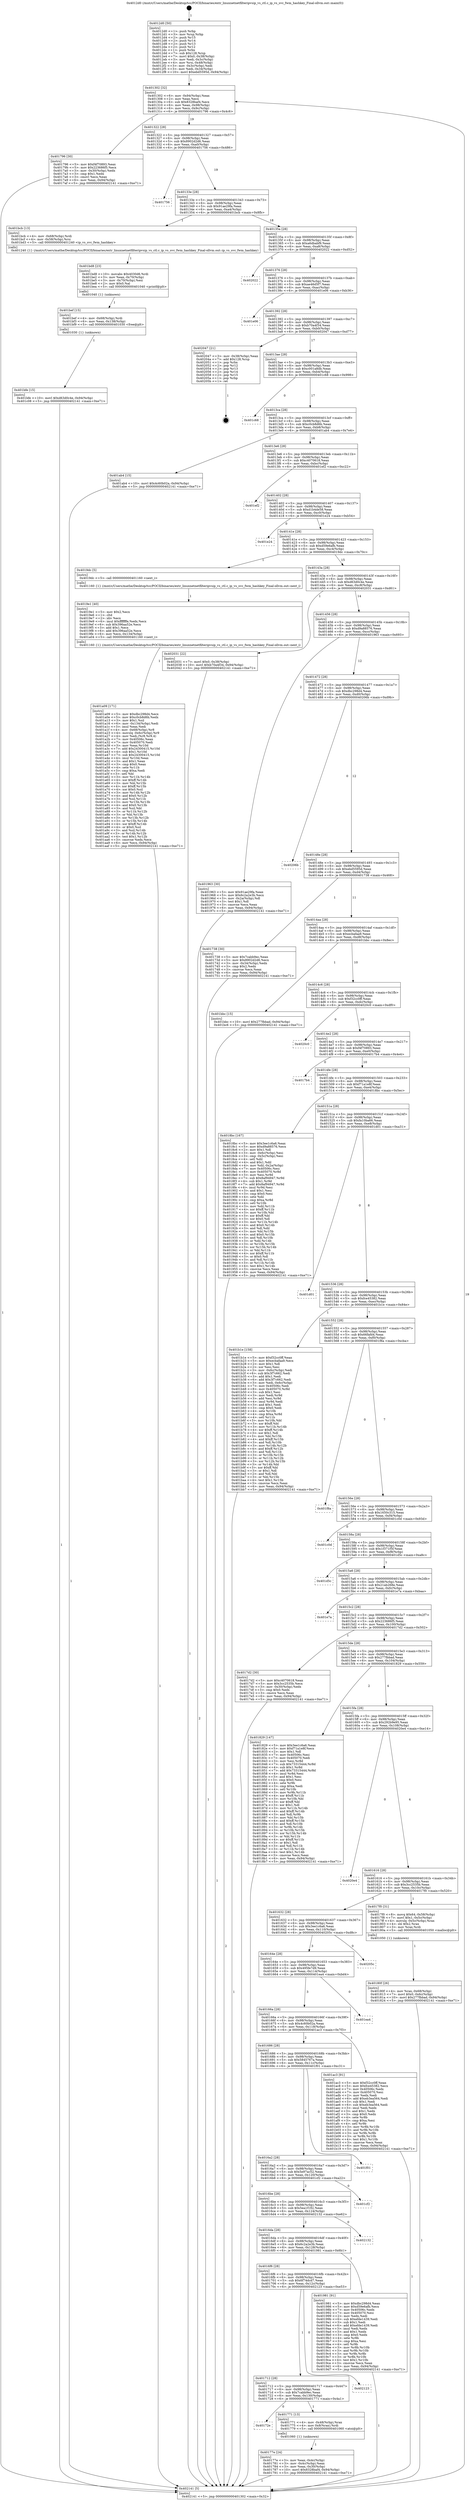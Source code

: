 digraph "0x4012d0" {
  label = "0x4012d0 (/mnt/c/Users/mathe/Desktop/tcc/POCII/binaries/extr_linuxnetnetfilteripvsip_vs_ctl.c_ip_vs_svc_fwm_hashkey_Final-ollvm.out::main(0))"
  labelloc = "t"
  node[shape=record]

  Entry [label="",width=0.3,height=0.3,shape=circle,fillcolor=black,style=filled]
  "0x401302" [label="{
     0x401302 [32]\l
     | [instrs]\l
     &nbsp;&nbsp;0x401302 \<+6\>: mov -0x94(%rbp),%eax\l
     &nbsp;&nbsp;0x401308 \<+2\>: mov %eax,%ecx\l
     &nbsp;&nbsp;0x40130a \<+6\>: sub $0x8328baf4,%ecx\l
     &nbsp;&nbsp;0x401310 \<+6\>: mov %eax,-0x98(%rbp)\l
     &nbsp;&nbsp;0x401316 \<+6\>: mov %ecx,-0x9c(%rbp)\l
     &nbsp;&nbsp;0x40131c \<+6\>: je 0000000000401796 \<main+0x4c6\>\l
  }"]
  "0x401796" [label="{
     0x401796 [30]\l
     | [instrs]\l
     &nbsp;&nbsp;0x401796 \<+5\>: mov $0xf4f70893,%eax\l
     &nbsp;&nbsp;0x40179b \<+5\>: mov $0x223686f5,%ecx\l
     &nbsp;&nbsp;0x4017a0 \<+3\>: mov -0x30(%rbp),%edx\l
     &nbsp;&nbsp;0x4017a3 \<+3\>: cmp $0x1,%edx\l
     &nbsp;&nbsp;0x4017a6 \<+3\>: cmovl %ecx,%eax\l
     &nbsp;&nbsp;0x4017a9 \<+6\>: mov %eax,-0x94(%rbp)\l
     &nbsp;&nbsp;0x4017af \<+5\>: jmp 0000000000402141 \<main+0xe71\>\l
  }"]
  "0x401322" [label="{
     0x401322 [28]\l
     | [instrs]\l
     &nbsp;&nbsp;0x401322 \<+5\>: jmp 0000000000401327 \<main+0x57\>\l
     &nbsp;&nbsp;0x401327 \<+6\>: mov -0x98(%rbp),%eax\l
     &nbsp;&nbsp;0x40132d \<+5\>: sub $0x8902d2d6,%eax\l
     &nbsp;&nbsp;0x401332 \<+6\>: mov %eax,-0xa0(%rbp)\l
     &nbsp;&nbsp;0x401338 \<+6\>: je 0000000000401756 \<main+0x486\>\l
  }"]
  Exit [label="",width=0.3,height=0.3,shape=circle,fillcolor=black,style=filled,peripheries=2]
  "0x401756" [label="{
     0x401756\l
  }", style=dashed]
  "0x40133e" [label="{
     0x40133e [28]\l
     | [instrs]\l
     &nbsp;&nbsp;0x40133e \<+5\>: jmp 0000000000401343 \<main+0x73\>\l
     &nbsp;&nbsp;0x401343 \<+6\>: mov -0x98(%rbp),%eax\l
     &nbsp;&nbsp;0x401349 \<+5\>: sub $0x91ae29fa,%eax\l
     &nbsp;&nbsp;0x40134e \<+6\>: mov %eax,-0xa4(%rbp)\l
     &nbsp;&nbsp;0x401354 \<+6\>: je 0000000000401bcb \<main+0x8fb\>\l
  }"]
  "0x401bfe" [label="{
     0x401bfe [15]\l
     | [instrs]\l
     &nbsp;&nbsp;0x401bfe \<+10\>: movl $0xd63d0c4e,-0x94(%rbp)\l
     &nbsp;&nbsp;0x401c08 \<+5\>: jmp 0000000000402141 \<main+0xe71\>\l
  }"]
  "0x401bcb" [label="{
     0x401bcb [13]\l
     | [instrs]\l
     &nbsp;&nbsp;0x401bcb \<+4\>: mov -0x68(%rbp),%rdi\l
     &nbsp;&nbsp;0x401bcf \<+4\>: mov -0x58(%rbp),%rsi\l
     &nbsp;&nbsp;0x401bd3 \<+5\>: call 0000000000401240 \<ip_vs_svc_fwm_hashkey\>\l
     | [calls]\l
     &nbsp;&nbsp;0x401240 \{1\} (/mnt/c/Users/mathe/Desktop/tcc/POCII/binaries/extr_linuxnetnetfilteripvsip_vs_ctl.c_ip_vs_svc_fwm_hashkey_Final-ollvm.out::ip_vs_svc_fwm_hashkey)\l
  }"]
  "0x40135a" [label="{
     0x40135a [28]\l
     | [instrs]\l
     &nbsp;&nbsp;0x40135a \<+5\>: jmp 000000000040135f \<main+0x8f\>\l
     &nbsp;&nbsp;0x40135f \<+6\>: mov -0x98(%rbp),%eax\l
     &nbsp;&nbsp;0x401365 \<+5\>: sub $0xa6dbabf9,%eax\l
     &nbsp;&nbsp;0x40136a \<+6\>: mov %eax,-0xa8(%rbp)\l
     &nbsp;&nbsp;0x401370 \<+6\>: je 0000000000402022 \<main+0xd52\>\l
  }"]
  "0x401bef" [label="{
     0x401bef [15]\l
     | [instrs]\l
     &nbsp;&nbsp;0x401bef \<+4\>: mov -0x68(%rbp),%rdi\l
     &nbsp;&nbsp;0x401bf3 \<+6\>: mov %eax,-0x138(%rbp)\l
     &nbsp;&nbsp;0x401bf9 \<+5\>: call 0000000000401030 \<free@plt\>\l
     | [calls]\l
     &nbsp;&nbsp;0x401030 \{1\} (unknown)\l
  }"]
  "0x402022" [label="{
     0x402022\l
  }", style=dashed]
  "0x401376" [label="{
     0x401376 [28]\l
     | [instrs]\l
     &nbsp;&nbsp;0x401376 \<+5\>: jmp 000000000040137b \<main+0xab\>\l
     &nbsp;&nbsp;0x40137b \<+6\>: mov -0x98(%rbp),%eax\l
     &nbsp;&nbsp;0x401381 \<+5\>: sub $0xae46d5f7,%eax\l
     &nbsp;&nbsp;0x401386 \<+6\>: mov %eax,-0xac(%rbp)\l
     &nbsp;&nbsp;0x40138c \<+6\>: je 0000000000401e06 \<main+0xb36\>\l
  }"]
  "0x401bd8" [label="{
     0x401bd8 [23]\l
     | [instrs]\l
     &nbsp;&nbsp;0x401bd8 \<+10\>: movabs $0x4030d6,%rdi\l
     &nbsp;&nbsp;0x401be2 \<+3\>: mov %eax,-0x70(%rbp)\l
     &nbsp;&nbsp;0x401be5 \<+3\>: mov -0x70(%rbp),%esi\l
     &nbsp;&nbsp;0x401be8 \<+2\>: mov $0x0,%al\l
     &nbsp;&nbsp;0x401bea \<+5\>: call 0000000000401040 \<printf@plt\>\l
     | [calls]\l
     &nbsp;&nbsp;0x401040 \{1\} (unknown)\l
  }"]
  "0x401e06" [label="{
     0x401e06\l
  }", style=dashed]
  "0x401392" [label="{
     0x401392 [28]\l
     | [instrs]\l
     &nbsp;&nbsp;0x401392 \<+5\>: jmp 0000000000401397 \<main+0xc7\>\l
     &nbsp;&nbsp;0x401397 \<+6\>: mov -0x98(%rbp),%eax\l
     &nbsp;&nbsp;0x40139d \<+5\>: sub $0xb70a4f34,%eax\l
     &nbsp;&nbsp;0x4013a2 \<+6\>: mov %eax,-0xb0(%rbp)\l
     &nbsp;&nbsp;0x4013a8 \<+6\>: je 0000000000402047 \<main+0xd77\>\l
  }"]
  "0x401a09" [label="{
     0x401a09 [171]\l
     | [instrs]\l
     &nbsp;&nbsp;0x401a09 \<+5\>: mov $0xdbc298d4,%ecx\l
     &nbsp;&nbsp;0x401a0e \<+5\>: mov $0xc0cb8d6b,%edx\l
     &nbsp;&nbsp;0x401a13 \<+3\>: mov $0x1,%sil\l
     &nbsp;&nbsp;0x401a16 \<+6\>: mov -0x134(%rbp),%edi\l
     &nbsp;&nbsp;0x401a1c \<+3\>: imul %eax,%edi\l
     &nbsp;&nbsp;0x401a1f \<+4\>: mov -0x68(%rbp),%r8\l
     &nbsp;&nbsp;0x401a23 \<+4\>: movslq -0x6c(%rbp),%r9\l
     &nbsp;&nbsp;0x401a27 \<+4\>: mov %edi,(%r8,%r9,4)\l
     &nbsp;&nbsp;0x401a2b \<+7\>: mov 0x40506c,%eax\l
     &nbsp;&nbsp;0x401a32 \<+7\>: mov 0x405070,%edi\l
     &nbsp;&nbsp;0x401a39 \<+3\>: mov %eax,%r10d\l
     &nbsp;&nbsp;0x401a3c \<+7\>: add $0x24300415,%r10d\l
     &nbsp;&nbsp;0x401a43 \<+4\>: sub $0x1,%r10d\l
     &nbsp;&nbsp;0x401a47 \<+7\>: sub $0x24300415,%r10d\l
     &nbsp;&nbsp;0x401a4e \<+4\>: imul %r10d,%eax\l
     &nbsp;&nbsp;0x401a52 \<+3\>: and $0x1,%eax\l
     &nbsp;&nbsp;0x401a55 \<+3\>: cmp $0x0,%eax\l
     &nbsp;&nbsp;0x401a58 \<+4\>: sete %r11b\l
     &nbsp;&nbsp;0x401a5c \<+3\>: cmp $0xa,%edi\l
     &nbsp;&nbsp;0x401a5f \<+3\>: setl %bl\l
     &nbsp;&nbsp;0x401a62 \<+3\>: mov %r11b,%r14b\l
     &nbsp;&nbsp;0x401a65 \<+4\>: xor $0xff,%r14b\l
     &nbsp;&nbsp;0x401a69 \<+3\>: mov %bl,%r15b\l
     &nbsp;&nbsp;0x401a6c \<+4\>: xor $0xff,%r15b\l
     &nbsp;&nbsp;0x401a70 \<+4\>: xor $0x0,%sil\l
     &nbsp;&nbsp;0x401a74 \<+3\>: mov %r14b,%r12b\l
     &nbsp;&nbsp;0x401a77 \<+4\>: and $0x0,%r12b\l
     &nbsp;&nbsp;0x401a7b \<+3\>: and %sil,%r11b\l
     &nbsp;&nbsp;0x401a7e \<+3\>: mov %r15b,%r13b\l
     &nbsp;&nbsp;0x401a81 \<+4\>: and $0x0,%r13b\l
     &nbsp;&nbsp;0x401a85 \<+3\>: and %sil,%bl\l
     &nbsp;&nbsp;0x401a88 \<+3\>: or %r11b,%r12b\l
     &nbsp;&nbsp;0x401a8b \<+3\>: or %bl,%r13b\l
     &nbsp;&nbsp;0x401a8e \<+3\>: xor %r13b,%r12b\l
     &nbsp;&nbsp;0x401a91 \<+3\>: or %r15b,%r14b\l
     &nbsp;&nbsp;0x401a94 \<+4\>: xor $0xff,%r14b\l
     &nbsp;&nbsp;0x401a98 \<+4\>: or $0x0,%sil\l
     &nbsp;&nbsp;0x401a9c \<+3\>: and %sil,%r14b\l
     &nbsp;&nbsp;0x401a9f \<+3\>: or %r14b,%r12b\l
     &nbsp;&nbsp;0x401aa2 \<+4\>: test $0x1,%r12b\l
     &nbsp;&nbsp;0x401aa6 \<+3\>: cmovne %edx,%ecx\l
     &nbsp;&nbsp;0x401aa9 \<+6\>: mov %ecx,-0x94(%rbp)\l
     &nbsp;&nbsp;0x401aaf \<+5\>: jmp 0000000000402141 \<main+0xe71\>\l
  }"]
  "0x402047" [label="{
     0x402047 [21]\l
     | [instrs]\l
     &nbsp;&nbsp;0x402047 \<+3\>: mov -0x38(%rbp),%eax\l
     &nbsp;&nbsp;0x40204a \<+7\>: add $0x128,%rsp\l
     &nbsp;&nbsp;0x402051 \<+1\>: pop %rbx\l
     &nbsp;&nbsp;0x402052 \<+2\>: pop %r12\l
     &nbsp;&nbsp;0x402054 \<+2\>: pop %r13\l
     &nbsp;&nbsp;0x402056 \<+2\>: pop %r14\l
     &nbsp;&nbsp;0x402058 \<+2\>: pop %r15\l
     &nbsp;&nbsp;0x40205a \<+1\>: pop %rbp\l
     &nbsp;&nbsp;0x40205b \<+1\>: ret\l
  }"]
  "0x4013ae" [label="{
     0x4013ae [28]\l
     | [instrs]\l
     &nbsp;&nbsp;0x4013ae \<+5\>: jmp 00000000004013b3 \<main+0xe3\>\l
     &nbsp;&nbsp;0x4013b3 \<+6\>: mov -0x98(%rbp),%eax\l
     &nbsp;&nbsp;0x4013b9 \<+5\>: sub $0xc001a8db,%eax\l
     &nbsp;&nbsp;0x4013be \<+6\>: mov %eax,-0xb4(%rbp)\l
     &nbsp;&nbsp;0x4013c4 \<+6\>: je 0000000000401c68 \<main+0x998\>\l
  }"]
  "0x4019e1" [label="{
     0x4019e1 [40]\l
     | [instrs]\l
     &nbsp;&nbsp;0x4019e1 \<+5\>: mov $0x2,%ecx\l
     &nbsp;&nbsp;0x4019e6 \<+1\>: cltd\l
     &nbsp;&nbsp;0x4019e7 \<+2\>: idiv %ecx\l
     &nbsp;&nbsp;0x4019e9 \<+6\>: imul $0xfffffffe,%edx,%ecx\l
     &nbsp;&nbsp;0x4019ef \<+6\>: sub $0x396aa52e,%ecx\l
     &nbsp;&nbsp;0x4019f5 \<+3\>: add $0x1,%ecx\l
     &nbsp;&nbsp;0x4019f8 \<+6\>: add $0x396aa52e,%ecx\l
     &nbsp;&nbsp;0x4019fe \<+6\>: mov %ecx,-0x134(%rbp)\l
     &nbsp;&nbsp;0x401a04 \<+5\>: call 0000000000401160 \<next_i\>\l
     | [calls]\l
     &nbsp;&nbsp;0x401160 \{1\} (/mnt/c/Users/mathe/Desktop/tcc/POCII/binaries/extr_linuxnetnetfilteripvsip_vs_ctl.c_ip_vs_svc_fwm_hashkey_Final-ollvm.out::next_i)\l
  }"]
  "0x401c68" [label="{
     0x401c68\l
  }", style=dashed]
  "0x4013ca" [label="{
     0x4013ca [28]\l
     | [instrs]\l
     &nbsp;&nbsp;0x4013ca \<+5\>: jmp 00000000004013cf \<main+0xff\>\l
     &nbsp;&nbsp;0x4013cf \<+6\>: mov -0x98(%rbp),%eax\l
     &nbsp;&nbsp;0x4013d5 \<+5\>: sub $0xc0cb8d6b,%eax\l
     &nbsp;&nbsp;0x4013da \<+6\>: mov %eax,-0xb8(%rbp)\l
     &nbsp;&nbsp;0x4013e0 \<+6\>: je 0000000000401ab4 \<main+0x7e4\>\l
  }"]
  "0x40180f" [label="{
     0x40180f [26]\l
     | [instrs]\l
     &nbsp;&nbsp;0x40180f \<+4\>: mov %rax,-0x68(%rbp)\l
     &nbsp;&nbsp;0x401813 \<+7\>: movl $0x0,-0x6c(%rbp)\l
     &nbsp;&nbsp;0x40181a \<+10\>: movl $0x277fbbad,-0x94(%rbp)\l
     &nbsp;&nbsp;0x401824 \<+5\>: jmp 0000000000402141 \<main+0xe71\>\l
  }"]
  "0x401ab4" [label="{
     0x401ab4 [15]\l
     | [instrs]\l
     &nbsp;&nbsp;0x401ab4 \<+10\>: movl $0x4c60b02a,-0x94(%rbp)\l
     &nbsp;&nbsp;0x401abe \<+5\>: jmp 0000000000402141 \<main+0xe71\>\l
  }"]
  "0x4013e6" [label="{
     0x4013e6 [28]\l
     | [instrs]\l
     &nbsp;&nbsp;0x4013e6 \<+5\>: jmp 00000000004013eb \<main+0x11b\>\l
     &nbsp;&nbsp;0x4013eb \<+6\>: mov -0x98(%rbp),%eax\l
     &nbsp;&nbsp;0x4013f1 \<+5\>: sub $0xc4070618,%eax\l
     &nbsp;&nbsp;0x4013f6 \<+6\>: mov %eax,-0xbc(%rbp)\l
     &nbsp;&nbsp;0x4013fc \<+6\>: je 0000000000401ef2 \<main+0xc22\>\l
  }"]
  "0x40177e" [label="{
     0x40177e [24]\l
     | [instrs]\l
     &nbsp;&nbsp;0x40177e \<+3\>: mov %eax,-0x4c(%rbp)\l
     &nbsp;&nbsp;0x401781 \<+3\>: mov -0x4c(%rbp),%eax\l
     &nbsp;&nbsp;0x401784 \<+3\>: mov %eax,-0x30(%rbp)\l
     &nbsp;&nbsp;0x401787 \<+10\>: movl $0x8328baf4,-0x94(%rbp)\l
     &nbsp;&nbsp;0x401791 \<+5\>: jmp 0000000000402141 \<main+0xe71\>\l
  }"]
  "0x401ef2" [label="{
     0x401ef2\l
  }", style=dashed]
  "0x401402" [label="{
     0x401402 [28]\l
     | [instrs]\l
     &nbsp;&nbsp;0x401402 \<+5\>: jmp 0000000000401407 \<main+0x137\>\l
     &nbsp;&nbsp;0x401407 \<+6\>: mov -0x98(%rbp),%eax\l
     &nbsp;&nbsp;0x40140d \<+5\>: sub $0xd1b4de58,%eax\l
     &nbsp;&nbsp;0x401412 \<+6\>: mov %eax,-0xc0(%rbp)\l
     &nbsp;&nbsp;0x401418 \<+6\>: je 0000000000401e24 \<main+0xb54\>\l
  }"]
  "0x40172e" [label="{
     0x40172e\l
  }", style=dashed]
  "0x401e24" [label="{
     0x401e24\l
  }", style=dashed]
  "0x40141e" [label="{
     0x40141e [28]\l
     | [instrs]\l
     &nbsp;&nbsp;0x40141e \<+5\>: jmp 0000000000401423 \<main+0x153\>\l
     &nbsp;&nbsp;0x401423 \<+6\>: mov -0x98(%rbp),%eax\l
     &nbsp;&nbsp;0x401429 \<+5\>: sub $0xd59e6afb,%eax\l
     &nbsp;&nbsp;0x40142e \<+6\>: mov %eax,-0xc4(%rbp)\l
     &nbsp;&nbsp;0x401434 \<+6\>: je 00000000004019dc \<main+0x70c\>\l
  }"]
  "0x401771" [label="{
     0x401771 [13]\l
     | [instrs]\l
     &nbsp;&nbsp;0x401771 \<+4\>: mov -0x48(%rbp),%rax\l
     &nbsp;&nbsp;0x401775 \<+4\>: mov 0x8(%rax),%rdi\l
     &nbsp;&nbsp;0x401779 \<+5\>: call 0000000000401060 \<atoi@plt\>\l
     | [calls]\l
     &nbsp;&nbsp;0x401060 \{1\} (unknown)\l
  }"]
  "0x4019dc" [label="{
     0x4019dc [5]\l
     | [instrs]\l
     &nbsp;&nbsp;0x4019dc \<+5\>: call 0000000000401160 \<next_i\>\l
     | [calls]\l
     &nbsp;&nbsp;0x401160 \{1\} (/mnt/c/Users/mathe/Desktop/tcc/POCII/binaries/extr_linuxnetnetfilteripvsip_vs_ctl.c_ip_vs_svc_fwm_hashkey_Final-ollvm.out::next_i)\l
  }"]
  "0x40143a" [label="{
     0x40143a [28]\l
     | [instrs]\l
     &nbsp;&nbsp;0x40143a \<+5\>: jmp 000000000040143f \<main+0x16f\>\l
     &nbsp;&nbsp;0x40143f \<+6\>: mov -0x98(%rbp),%eax\l
     &nbsp;&nbsp;0x401445 \<+5\>: sub $0xd63d0c4e,%eax\l
     &nbsp;&nbsp;0x40144a \<+6\>: mov %eax,-0xc8(%rbp)\l
     &nbsp;&nbsp;0x401450 \<+6\>: je 0000000000402031 \<main+0xd61\>\l
  }"]
  "0x401712" [label="{
     0x401712 [28]\l
     | [instrs]\l
     &nbsp;&nbsp;0x401712 \<+5\>: jmp 0000000000401717 \<main+0x447\>\l
     &nbsp;&nbsp;0x401717 \<+6\>: mov -0x98(%rbp),%eax\l
     &nbsp;&nbsp;0x40171d \<+5\>: sub $0x7cabb9ec,%eax\l
     &nbsp;&nbsp;0x401722 \<+6\>: mov %eax,-0x130(%rbp)\l
     &nbsp;&nbsp;0x401728 \<+6\>: je 0000000000401771 \<main+0x4a1\>\l
  }"]
  "0x402031" [label="{
     0x402031 [22]\l
     | [instrs]\l
     &nbsp;&nbsp;0x402031 \<+7\>: movl $0x0,-0x38(%rbp)\l
     &nbsp;&nbsp;0x402038 \<+10\>: movl $0xb70a4f34,-0x94(%rbp)\l
     &nbsp;&nbsp;0x402042 \<+5\>: jmp 0000000000402141 \<main+0xe71\>\l
  }"]
  "0x401456" [label="{
     0x401456 [28]\l
     | [instrs]\l
     &nbsp;&nbsp;0x401456 \<+5\>: jmp 000000000040145b \<main+0x18b\>\l
     &nbsp;&nbsp;0x40145b \<+6\>: mov -0x98(%rbp),%eax\l
     &nbsp;&nbsp;0x401461 \<+5\>: sub $0xd9a88576,%eax\l
     &nbsp;&nbsp;0x401466 \<+6\>: mov %eax,-0xcc(%rbp)\l
     &nbsp;&nbsp;0x40146c \<+6\>: je 0000000000401963 \<main+0x693\>\l
  }"]
  "0x402123" [label="{
     0x402123\l
  }", style=dashed]
  "0x401963" [label="{
     0x401963 [30]\l
     | [instrs]\l
     &nbsp;&nbsp;0x401963 \<+5\>: mov $0x91ae29fa,%eax\l
     &nbsp;&nbsp;0x401968 \<+5\>: mov $0x6c2a2e3b,%ecx\l
     &nbsp;&nbsp;0x40196d \<+3\>: mov -0x2a(%rbp),%dl\l
     &nbsp;&nbsp;0x401970 \<+3\>: test $0x1,%dl\l
     &nbsp;&nbsp;0x401973 \<+3\>: cmovne %ecx,%eax\l
     &nbsp;&nbsp;0x401976 \<+6\>: mov %eax,-0x94(%rbp)\l
     &nbsp;&nbsp;0x40197c \<+5\>: jmp 0000000000402141 \<main+0xe71\>\l
  }"]
  "0x401472" [label="{
     0x401472 [28]\l
     | [instrs]\l
     &nbsp;&nbsp;0x401472 \<+5\>: jmp 0000000000401477 \<main+0x1a7\>\l
     &nbsp;&nbsp;0x401477 \<+6\>: mov -0x98(%rbp),%eax\l
     &nbsp;&nbsp;0x40147d \<+5\>: sub $0xdbc298d4,%eax\l
     &nbsp;&nbsp;0x401482 \<+6\>: mov %eax,-0xd0(%rbp)\l
     &nbsp;&nbsp;0x401488 \<+6\>: je 000000000040206b \<main+0xd9b\>\l
  }"]
  "0x4016f6" [label="{
     0x4016f6 [28]\l
     | [instrs]\l
     &nbsp;&nbsp;0x4016f6 \<+5\>: jmp 00000000004016fb \<main+0x42b\>\l
     &nbsp;&nbsp;0x4016fb \<+6\>: mov -0x98(%rbp),%eax\l
     &nbsp;&nbsp;0x401701 \<+5\>: sub $0x6f74dcd7,%eax\l
     &nbsp;&nbsp;0x401706 \<+6\>: mov %eax,-0x12c(%rbp)\l
     &nbsp;&nbsp;0x40170c \<+6\>: je 0000000000402123 \<main+0xe53\>\l
  }"]
  "0x40206b" [label="{
     0x40206b\l
  }", style=dashed]
  "0x40148e" [label="{
     0x40148e [28]\l
     | [instrs]\l
     &nbsp;&nbsp;0x40148e \<+5\>: jmp 0000000000401493 \<main+0x1c3\>\l
     &nbsp;&nbsp;0x401493 \<+6\>: mov -0x98(%rbp),%eax\l
     &nbsp;&nbsp;0x401499 \<+5\>: sub $0xebd5595d,%eax\l
     &nbsp;&nbsp;0x40149e \<+6\>: mov %eax,-0xd4(%rbp)\l
     &nbsp;&nbsp;0x4014a4 \<+6\>: je 0000000000401738 \<main+0x468\>\l
  }"]
  "0x401981" [label="{
     0x401981 [91]\l
     | [instrs]\l
     &nbsp;&nbsp;0x401981 \<+5\>: mov $0xdbc298d4,%eax\l
     &nbsp;&nbsp;0x401986 \<+5\>: mov $0xd59e6afb,%ecx\l
     &nbsp;&nbsp;0x40198b \<+7\>: mov 0x40506c,%edx\l
     &nbsp;&nbsp;0x401992 \<+7\>: mov 0x405070,%esi\l
     &nbsp;&nbsp;0x401999 \<+2\>: mov %edx,%edi\l
     &nbsp;&nbsp;0x40199b \<+6\>: sub $0xefde1439,%edi\l
     &nbsp;&nbsp;0x4019a1 \<+3\>: sub $0x1,%edi\l
     &nbsp;&nbsp;0x4019a4 \<+6\>: add $0xefde1439,%edi\l
     &nbsp;&nbsp;0x4019aa \<+3\>: imul %edi,%edx\l
     &nbsp;&nbsp;0x4019ad \<+3\>: and $0x1,%edx\l
     &nbsp;&nbsp;0x4019b0 \<+3\>: cmp $0x0,%edx\l
     &nbsp;&nbsp;0x4019b3 \<+4\>: sete %r8b\l
     &nbsp;&nbsp;0x4019b7 \<+3\>: cmp $0xa,%esi\l
     &nbsp;&nbsp;0x4019ba \<+4\>: setl %r9b\l
     &nbsp;&nbsp;0x4019be \<+3\>: mov %r8b,%r10b\l
     &nbsp;&nbsp;0x4019c1 \<+3\>: and %r9b,%r10b\l
     &nbsp;&nbsp;0x4019c4 \<+3\>: xor %r9b,%r8b\l
     &nbsp;&nbsp;0x4019c7 \<+3\>: or %r8b,%r10b\l
     &nbsp;&nbsp;0x4019ca \<+4\>: test $0x1,%r10b\l
     &nbsp;&nbsp;0x4019ce \<+3\>: cmovne %ecx,%eax\l
     &nbsp;&nbsp;0x4019d1 \<+6\>: mov %eax,-0x94(%rbp)\l
     &nbsp;&nbsp;0x4019d7 \<+5\>: jmp 0000000000402141 \<main+0xe71\>\l
  }"]
  "0x401738" [label="{
     0x401738 [30]\l
     | [instrs]\l
     &nbsp;&nbsp;0x401738 \<+5\>: mov $0x7cabb9ec,%eax\l
     &nbsp;&nbsp;0x40173d \<+5\>: mov $0x8902d2d6,%ecx\l
     &nbsp;&nbsp;0x401742 \<+3\>: mov -0x34(%rbp),%edx\l
     &nbsp;&nbsp;0x401745 \<+3\>: cmp $0x2,%edx\l
     &nbsp;&nbsp;0x401748 \<+3\>: cmovne %ecx,%eax\l
     &nbsp;&nbsp;0x40174b \<+6\>: mov %eax,-0x94(%rbp)\l
     &nbsp;&nbsp;0x401751 \<+5\>: jmp 0000000000402141 \<main+0xe71\>\l
  }"]
  "0x4014aa" [label="{
     0x4014aa [28]\l
     | [instrs]\l
     &nbsp;&nbsp;0x4014aa \<+5\>: jmp 00000000004014af \<main+0x1df\>\l
     &nbsp;&nbsp;0x4014af \<+6\>: mov -0x98(%rbp),%eax\l
     &nbsp;&nbsp;0x4014b5 \<+5\>: sub $0xecbafaa9,%eax\l
     &nbsp;&nbsp;0x4014ba \<+6\>: mov %eax,-0xd8(%rbp)\l
     &nbsp;&nbsp;0x4014c0 \<+6\>: je 0000000000401bbc \<main+0x8ec\>\l
  }"]
  "0x402141" [label="{
     0x402141 [5]\l
     | [instrs]\l
     &nbsp;&nbsp;0x402141 \<+5\>: jmp 0000000000401302 \<main+0x32\>\l
  }"]
  "0x4012d0" [label="{
     0x4012d0 [50]\l
     | [instrs]\l
     &nbsp;&nbsp;0x4012d0 \<+1\>: push %rbp\l
     &nbsp;&nbsp;0x4012d1 \<+3\>: mov %rsp,%rbp\l
     &nbsp;&nbsp;0x4012d4 \<+2\>: push %r15\l
     &nbsp;&nbsp;0x4012d6 \<+2\>: push %r14\l
     &nbsp;&nbsp;0x4012d8 \<+2\>: push %r13\l
     &nbsp;&nbsp;0x4012da \<+2\>: push %r12\l
     &nbsp;&nbsp;0x4012dc \<+1\>: push %rbx\l
     &nbsp;&nbsp;0x4012dd \<+7\>: sub $0x128,%rsp\l
     &nbsp;&nbsp;0x4012e4 \<+7\>: movl $0x0,-0x38(%rbp)\l
     &nbsp;&nbsp;0x4012eb \<+3\>: mov %edi,-0x3c(%rbp)\l
     &nbsp;&nbsp;0x4012ee \<+4\>: mov %rsi,-0x48(%rbp)\l
     &nbsp;&nbsp;0x4012f2 \<+3\>: mov -0x3c(%rbp),%edi\l
     &nbsp;&nbsp;0x4012f5 \<+3\>: mov %edi,-0x34(%rbp)\l
     &nbsp;&nbsp;0x4012f8 \<+10\>: movl $0xebd5595d,-0x94(%rbp)\l
  }"]
  "0x4016da" [label="{
     0x4016da [28]\l
     | [instrs]\l
     &nbsp;&nbsp;0x4016da \<+5\>: jmp 00000000004016df \<main+0x40f\>\l
     &nbsp;&nbsp;0x4016df \<+6\>: mov -0x98(%rbp),%eax\l
     &nbsp;&nbsp;0x4016e5 \<+5\>: sub $0x6c2a2e3b,%eax\l
     &nbsp;&nbsp;0x4016ea \<+6\>: mov %eax,-0x128(%rbp)\l
     &nbsp;&nbsp;0x4016f0 \<+6\>: je 0000000000401981 \<main+0x6b1\>\l
  }"]
  "0x401bbc" [label="{
     0x401bbc [15]\l
     | [instrs]\l
     &nbsp;&nbsp;0x401bbc \<+10\>: movl $0x277fbbad,-0x94(%rbp)\l
     &nbsp;&nbsp;0x401bc6 \<+5\>: jmp 0000000000402141 \<main+0xe71\>\l
  }"]
  "0x4014c6" [label="{
     0x4014c6 [28]\l
     | [instrs]\l
     &nbsp;&nbsp;0x4014c6 \<+5\>: jmp 00000000004014cb \<main+0x1fb\>\l
     &nbsp;&nbsp;0x4014cb \<+6\>: mov -0x98(%rbp),%eax\l
     &nbsp;&nbsp;0x4014d1 \<+5\>: sub $0xf32cc0ff,%eax\l
     &nbsp;&nbsp;0x4014d6 \<+6\>: mov %eax,-0xdc(%rbp)\l
     &nbsp;&nbsp;0x4014dc \<+6\>: je 00000000004020c0 \<main+0xdf0\>\l
  }"]
  "0x402132" [label="{
     0x402132\l
  }", style=dashed]
  "0x4020c0" [label="{
     0x4020c0\l
  }", style=dashed]
  "0x4014e2" [label="{
     0x4014e2 [28]\l
     | [instrs]\l
     &nbsp;&nbsp;0x4014e2 \<+5\>: jmp 00000000004014e7 \<main+0x217\>\l
     &nbsp;&nbsp;0x4014e7 \<+6\>: mov -0x98(%rbp),%eax\l
     &nbsp;&nbsp;0x4014ed \<+5\>: sub $0xf4f70893,%eax\l
     &nbsp;&nbsp;0x4014f2 \<+6\>: mov %eax,-0xe0(%rbp)\l
     &nbsp;&nbsp;0x4014f8 \<+6\>: je 00000000004017b4 \<main+0x4e4\>\l
  }"]
  "0x4016be" [label="{
     0x4016be [28]\l
     | [instrs]\l
     &nbsp;&nbsp;0x4016be \<+5\>: jmp 00000000004016c3 \<main+0x3f3\>\l
     &nbsp;&nbsp;0x4016c3 \<+6\>: mov -0x98(%rbp),%eax\l
     &nbsp;&nbsp;0x4016c9 \<+5\>: sub $0x5ea1f192,%eax\l
     &nbsp;&nbsp;0x4016ce \<+6\>: mov %eax,-0x124(%rbp)\l
     &nbsp;&nbsp;0x4016d4 \<+6\>: je 0000000000402132 \<main+0xe62\>\l
  }"]
  "0x4017b4" [label="{
     0x4017b4\l
  }", style=dashed]
  "0x4014fe" [label="{
     0x4014fe [28]\l
     | [instrs]\l
     &nbsp;&nbsp;0x4014fe \<+5\>: jmp 0000000000401503 \<main+0x233\>\l
     &nbsp;&nbsp;0x401503 \<+6\>: mov -0x98(%rbp),%eax\l
     &nbsp;&nbsp;0x401509 \<+5\>: sub $0xf71a1e8f,%eax\l
     &nbsp;&nbsp;0x40150e \<+6\>: mov %eax,-0xe4(%rbp)\l
     &nbsp;&nbsp;0x401514 \<+6\>: je 00000000004018bc \<main+0x5ec\>\l
  }"]
  "0x401cf2" [label="{
     0x401cf2\l
  }", style=dashed]
  "0x4018bc" [label="{
     0x4018bc [167]\l
     | [instrs]\l
     &nbsp;&nbsp;0x4018bc \<+5\>: mov $0x3ee1c6a6,%eax\l
     &nbsp;&nbsp;0x4018c1 \<+5\>: mov $0xd9a88576,%ecx\l
     &nbsp;&nbsp;0x4018c6 \<+2\>: mov $0x1,%dl\l
     &nbsp;&nbsp;0x4018c8 \<+3\>: mov -0x6c(%rbp),%esi\l
     &nbsp;&nbsp;0x4018cb \<+3\>: cmp -0x5c(%rbp),%esi\l
     &nbsp;&nbsp;0x4018ce \<+4\>: setl %dil\l
     &nbsp;&nbsp;0x4018d2 \<+4\>: and $0x1,%dil\l
     &nbsp;&nbsp;0x4018d6 \<+4\>: mov %dil,-0x2a(%rbp)\l
     &nbsp;&nbsp;0x4018da \<+7\>: mov 0x40506c,%esi\l
     &nbsp;&nbsp;0x4018e1 \<+8\>: mov 0x405070,%r8d\l
     &nbsp;&nbsp;0x4018e9 \<+3\>: mov %esi,%r9d\l
     &nbsp;&nbsp;0x4018ec \<+7\>: sub $0x8af94947,%r9d\l
     &nbsp;&nbsp;0x4018f3 \<+4\>: sub $0x1,%r9d\l
     &nbsp;&nbsp;0x4018f7 \<+7\>: add $0x8af94947,%r9d\l
     &nbsp;&nbsp;0x4018fe \<+4\>: imul %r9d,%esi\l
     &nbsp;&nbsp;0x401902 \<+3\>: and $0x1,%esi\l
     &nbsp;&nbsp;0x401905 \<+3\>: cmp $0x0,%esi\l
     &nbsp;&nbsp;0x401908 \<+4\>: sete %dil\l
     &nbsp;&nbsp;0x40190c \<+4\>: cmp $0xa,%r8d\l
     &nbsp;&nbsp;0x401910 \<+4\>: setl %r10b\l
     &nbsp;&nbsp;0x401914 \<+3\>: mov %dil,%r11b\l
     &nbsp;&nbsp;0x401917 \<+4\>: xor $0xff,%r11b\l
     &nbsp;&nbsp;0x40191b \<+3\>: mov %r10b,%bl\l
     &nbsp;&nbsp;0x40191e \<+3\>: xor $0xff,%bl\l
     &nbsp;&nbsp;0x401921 \<+3\>: xor $0x0,%dl\l
     &nbsp;&nbsp;0x401924 \<+3\>: mov %r11b,%r14b\l
     &nbsp;&nbsp;0x401927 \<+4\>: and $0x0,%r14b\l
     &nbsp;&nbsp;0x40192b \<+3\>: and %dl,%dil\l
     &nbsp;&nbsp;0x40192e \<+3\>: mov %bl,%r15b\l
     &nbsp;&nbsp;0x401931 \<+4\>: and $0x0,%r15b\l
     &nbsp;&nbsp;0x401935 \<+3\>: and %dl,%r10b\l
     &nbsp;&nbsp;0x401938 \<+3\>: or %dil,%r14b\l
     &nbsp;&nbsp;0x40193b \<+3\>: or %r10b,%r15b\l
     &nbsp;&nbsp;0x40193e \<+3\>: xor %r15b,%r14b\l
     &nbsp;&nbsp;0x401941 \<+3\>: or %bl,%r11b\l
     &nbsp;&nbsp;0x401944 \<+4\>: xor $0xff,%r11b\l
     &nbsp;&nbsp;0x401948 \<+3\>: or $0x0,%dl\l
     &nbsp;&nbsp;0x40194b \<+3\>: and %dl,%r11b\l
     &nbsp;&nbsp;0x40194e \<+3\>: or %r11b,%r14b\l
     &nbsp;&nbsp;0x401951 \<+4\>: test $0x1,%r14b\l
     &nbsp;&nbsp;0x401955 \<+3\>: cmovne %ecx,%eax\l
     &nbsp;&nbsp;0x401958 \<+6\>: mov %eax,-0x94(%rbp)\l
     &nbsp;&nbsp;0x40195e \<+5\>: jmp 0000000000402141 \<main+0xe71\>\l
  }"]
  "0x40151a" [label="{
     0x40151a [28]\l
     | [instrs]\l
     &nbsp;&nbsp;0x40151a \<+5\>: jmp 000000000040151f \<main+0x24f\>\l
     &nbsp;&nbsp;0x40151f \<+6\>: mov -0x98(%rbp),%eax\l
     &nbsp;&nbsp;0x401525 \<+5\>: sub $0xfa10ba66,%eax\l
     &nbsp;&nbsp;0x40152a \<+6\>: mov %eax,-0xe8(%rbp)\l
     &nbsp;&nbsp;0x401530 \<+6\>: je 0000000000401d01 \<main+0xa31\>\l
  }"]
  "0x4016a2" [label="{
     0x4016a2 [28]\l
     | [instrs]\l
     &nbsp;&nbsp;0x4016a2 \<+5\>: jmp 00000000004016a7 \<main+0x3d7\>\l
     &nbsp;&nbsp;0x4016a7 \<+6\>: mov -0x98(%rbp),%eax\l
     &nbsp;&nbsp;0x4016ad \<+5\>: sub $0x5e97ac52,%eax\l
     &nbsp;&nbsp;0x4016b2 \<+6\>: mov %eax,-0x120(%rbp)\l
     &nbsp;&nbsp;0x4016b8 \<+6\>: je 0000000000401cf2 \<main+0xa22\>\l
  }"]
  "0x401d01" [label="{
     0x401d01\l
  }", style=dashed]
  "0x401536" [label="{
     0x401536 [28]\l
     | [instrs]\l
     &nbsp;&nbsp;0x401536 \<+5\>: jmp 000000000040153b \<main+0x26b\>\l
     &nbsp;&nbsp;0x40153b \<+6\>: mov -0x98(%rbp),%eax\l
     &nbsp;&nbsp;0x401541 \<+5\>: sub $0xfce45382,%eax\l
     &nbsp;&nbsp;0x401546 \<+6\>: mov %eax,-0xec(%rbp)\l
     &nbsp;&nbsp;0x40154c \<+6\>: je 0000000000401b1e \<main+0x84e\>\l
  }"]
  "0x401f01" [label="{
     0x401f01\l
  }", style=dashed]
  "0x401b1e" [label="{
     0x401b1e [158]\l
     | [instrs]\l
     &nbsp;&nbsp;0x401b1e \<+5\>: mov $0xf32cc0ff,%eax\l
     &nbsp;&nbsp;0x401b23 \<+5\>: mov $0xecbafaa9,%ecx\l
     &nbsp;&nbsp;0x401b28 \<+2\>: mov $0x1,%dl\l
     &nbsp;&nbsp;0x401b2a \<+2\>: xor %esi,%esi\l
     &nbsp;&nbsp;0x401b2c \<+3\>: mov -0x6c(%rbp),%edi\l
     &nbsp;&nbsp;0x401b2f \<+6\>: sub $0x3f7c662,%edi\l
     &nbsp;&nbsp;0x401b35 \<+3\>: add $0x1,%edi\l
     &nbsp;&nbsp;0x401b38 \<+6\>: add $0x3f7c662,%edi\l
     &nbsp;&nbsp;0x401b3e \<+3\>: mov %edi,-0x6c(%rbp)\l
     &nbsp;&nbsp;0x401b41 \<+7\>: mov 0x40506c,%edi\l
     &nbsp;&nbsp;0x401b48 \<+8\>: mov 0x405070,%r8d\l
     &nbsp;&nbsp;0x401b50 \<+3\>: sub $0x1,%esi\l
     &nbsp;&nbsp;0x401b53 \<+3\>: mov %edi,%r9d\l
     &nbsp;&nbsp;0x401b56 \<+3\>: add %esi,%r9d\l
     &nbsp;&nbsp;0x401b59 \<+4\>: imul %r9d,%edi\l
     &nbsp;&nbsp;0x401b5d \<+3\>: and $0x1,%edi\l
     &nbsp;&nbsp;0x401b60 \<+3\>: cmp $0x0,%edi\l
     &nbsp;&nbsp;0x401b63 \<+4\>: sete %r10b\l
     &nbsp;&nbsp;0x401b67 \<+4\>: cmp $0xa,%r8d\l
     &nbsp;&nbsp;0x401b6b \<+4\>: setl %r11b\l
     &nbsp;&nbsp;0x401b6f \<+3\>: mov %r10b,%bl\l
     &nbsp;&nbsp;0x401b72 \<+3\>: xor $0xff,%bl\l
     &nbsp;&nbsp;0x401b75 \<+3\>: mov %r11b,%r14b\l
     &nbsp;&nbsp;0x401b78 \<+4\>: xor $0xff,%r14b\l
     &nbsp;&nbsp;0x401b7c \<+3\>: xor $0x1,%dl\l
     &nbsp;&nbsp;0x401b7f \<+3\>: mov %bl,%r15b\l
     &nbsp;&nbsp;0x401b82 \<+4\>: and $0xff,%r15b\l
     &nbsp;&nbsp;0x401b86 \<+3\>: and %dl,%r10b\l
     &nbsp;&nbsp;0x401b89 \<+3\>: mov %r14b,%r12b\l
     &nbsp;&nbsp;0x401b8c \<+4\>: and $0xff,%r12b\l
     &nbsp;&nbsp;0x401b90 \<+3\>: and %dl,%r11b\l
     &nbsp;&nbsp;0x401b93 \<+3\>: or %r10b,%r15b\l
     &nbsp;&nbsp;0x401b96 \<+3\>: or %r11b,%r12b\l
     &nbsp;&nbsp;0x401b99 \<+3\>: xor %r12b,%r15b\l
     &nbsp;&nbsp;0x401b9c \<+3\>: or %r14b,%bl\l
     &nbsp;&nbsp;0x401b9f \<+3\>: xor $0xff,%bl\l
     &nbsp;&nbsp;0x401ba2 \<+3\>: or $0x1,%dl\l
     &nbsp;&nbsp;0x401ba5 \<+2\>: and %dl,%bl\l
     &nbsp;&nbsp;0x401ba7 \<+3\>: or %bl,%r15b\l
     &nbsp;&nbsp;0x401baa \<+4\>: test $0x1,%r15b\l
     &nbsp;&nbsp;0x401bae \<+3\>: cmovne %ecx,%eax\l
     &nbsp;&nbsp;0x401bb1 \<+6\>: mov %eax,-0x94(%rbp)\l
     &nbsp;&nbsp;0x401bb7 \<+5\>: jmp 0000000000402141 \<main+0xe71\>\l
  }"]
  "0x401552" [label="{
     0x401552 [28]\l
     | [instrs]\l
     &nbsp;&nbsp;0x401552 \<+5\>: jmp 0000000000401557 \<main+0x287\>\l
     &nbsp;&nbsp;0x401557 \<+6\>: mov -0x98(%rbp),%eax\l
     &nbsp;&nbsp;0x40155d \<+5\>: sub $0x66fafd4,%eax\l
     &nbsp;&nbsp;0x401562 \<+6\>: mov %eax,-0xf0(%rbp)\l
     &nbsp;&nbsp;0x401568 \<+6\>: je 0000000000401f8a \<main+0xcba\>\l
  }"]
  "0x401686" [label="{
     0x401686 [28]\l
     | [instrs]\l
     &nbsp;&nbsp;0x401686 \<+5\>: jmp 000000000040168b \<main+0x3bb\>\l
     &nbsp;&nbsp;0x40168b \<+6\>: mov -0x98(%rbp),%eax\l
     &nbsp;&nbsp;0x401691 \<+5\>: sub $0x5845767a,%eax\l
     &nbsp;&nbsp;0x401696 \<+6\>: mov %eax,-0x11c(%rbp)\l
     &nbsp;&nbsp;0x40169c \<+6\>: je 0000000000401f01 \<main+0xc31\>\l
  }"]
  "0x401f8a" [label="{
     0x401f8a\l
  }", style=dashed]
  "0x40156e" [label="{
     0x40156e [28]\l
     | [instrs]\l
     &nbsp;&nbsp;0x40156e \<+5\>: jmp 0000000000401573 \<main+0x2a3\>\l
     &nbsp;&nbsp;0x401573 \<+6\>: mov -0x98(%rbp),%eax\l
     &nbsp;&nbsp;0x401579 \<+5\>: sub $0x1650c315,%eax\l
     &nbsp;&nbsp;0x40157e \<+6\>: mov %eax,-0xf4(%rbp)\l
     &nbsp;&nbsp;0x401584 \<+6\>: je 0000000000401c0d \<main+0x93d\>\l
  }"]
  "0x401ac3" [label="{
     0x401ac3 [91]\l
     | [instrs]\l
     &nbsp;&nbsp;0x401ac3 \<+5\>: mov $0xf32cc0ff,%eax\l
     &nbsp;&nbsp;0x401ac8 \<+5\>: mov $0xfce45382,%ecx\l
     &nbsp;&nbsp;0x401acd \<+7\>: mov 0x40506c,%edx\l
     &nbsp;&nbsp;0x401ad4 \<+7\>: mov 0x405070,%esi\l
     &nbsp;&nbsp;0x401adb \<+2\>: mov %edx,%edi\l
     &nbsp;&nbsp;0x401add \<+6\>: add $0xeb3ea564,%edi\l
     &nbsp;&nbsp;0x401ae3 \<+3\>: sub $0x1,%edi\l
     &nbsp;&nbsp;0x401ae6 \<+6\>: sub $0xeb3ea564,%edi\l
     &nbsp;&nbsp;0x401aec \<+3\>: imul %edi,%edx\l
     &nbsp;&nbsp;0x401aef \<+3\>: and $0x1,%edx\l
     &nbsp;&nbsp;0x401af2 \<+3\>: cmp $0x0,%edx\l
     &nbsp;&nbsp;0x401af5 \<+4\>: sete %r8b\l
     &nbsp;&nbsp;0x401af9 \<+3\>: cmp $0xa,%esi\l
     &nbsp;&nbsp;0x401afc \<+4\>: setl %r9b\l
     &nbsp;&nbsp;0x401b00 \<+3\>: mov %r8b,%r10b\l
     &nbsp;&nbsp;0x401b03 \<+3\>: and %r9b,%r10b\l
     &nbsp;&nbsp;0x401b06 \<+3\>: xor %r9b,%r8b\l
     &nbsp;&nbsp;0x401b09 \<+3\>: or %r8b,%r10b\l
     &nbsp;&nbsp;0x401b0c \<+4\>: test $0x1,%r10b\l
     &nbsp;&nbsp;0x401b10 \<+3\>: cmovne %ecx,%eax\l
     &nbsp;&nbsp;0x401b13 \<+6\>: mov %eax,-0x94(%rbp)\l
     &nbsp;&nbsp;0x401b19 \<+5\>: jmp 0000000000402141 \<main+0xe71\>\l
  }"]
  "0x401c0d" [label="{
     0x401c0d\l
  }", style=dashed]
  "0x40158a" [label="{
     0x40158a [28]\l
     | [instrs]\l
     &nbsp;&nbsp;0x40158a \<+5\>: jmp 000000000040158f \<main+0x2bf\>\l
     &nbsp;&nbsp;0x40158f \<+6\>: mov -0x98(%rbp),%eax\l
     &nbsp;&nbsp;0x401595 \<+5\>: sub $0x1f371f5f,%eax\l
     &nbsp;&nbsp;0x40159a \<+6\>: mov %eax,-0xf8(%rbp)\l
     &nbsp;&nbsp;0x4015a0 \<+6\>: je 0000000000401d5c \<main+0xa8c\>\l
  }"]
  "0x40166a" [label="{
     0x40166a [28]\l
     | [instrs]\l
     &nbsp;&nbsp;0x40166a \<+5\>: jmp 000000000040166f \<main+0x39f\>\l
     &nbsp;&nbsp;0x40166f \<+6\>: mov -0x98(%rbp),%eax\l
     &nbsp;&nbsp;0x401675 \<+5\>: sub $0x4c60b02a,%eax\l
     &nbsp;&nbsp;0x40167a \<+6\>: mov %eax,-0x118(%rbp)\l
     &nbsp;&nbsp;0x401680 \<+6\>: je 0000000000401ac3 \<main+0x7f3\>\l
  }"]
  "0x401d5c" [label="{
     0x401d5c\l
  }", style=dashed]
  "0x4015a6" [label="{
     0x4015a6 [28]\l
     | [instrs]\l
     &nbsp;&nbsp;0x4015a6 \<+5\>: jmp 00000000004015ab \<main+0x2db\>\l
     &nbsp;&nbsp;0x4015ab \<+6\>: mov -0x98(%rbp),%eax\l
     &nbsp;&nbsp;0x4015b1 \<+5\>: sub $0x21ab268e,%eax\l
     &nbsp;&nbsp;0x4015b6 \<+6\>: mov %eax,-0xfc(%rbp)\l
     &nbsp;&nbsp;0x4015bc \<+6\>: je 0000000000401e7a \<main+0xbaa\>\l
  }"]
  "0x401ea4" [label="{
     0x401ea4\l
  }", style=dashed]
  "0x401e7a" [label="{
     0x401e7a\l
  }", style=dashed]
  "0x4015c2" [label="{
     0x4015c2 [28]\l
     | [instrs]\l
     &nbsp;&nbsp;0x4015c2 \<+5\>: jmp 00000000004015c7 \<main+0x2f7\>\l
     &nbsp;&nbsp;0x4015c7 \<+6\>: mov -0x98(%rbp),%eax\l
     &nbsp;&nbsp;0x4015cd \<+5\>: sub $0x223686f5,%eax\l
     &nbsp;&nbsp;0x4015d2 \<+6\>: mov %eax,-0x100(%rbp)\l
     &nbsp;&nbsp;0x4015d8 \<+6\>: je 00000000004017d2 \<main+0x502\>\l
  }"]
  "0x40164e" [label="{
     0x40164e [28]\l
     | [instrs]\l
     &nbsp;&nbsp;0x40164e \<+5\>: jmp 0000000000401653 \<main+0x383\>\l
     &nbsp;&nbsp;0x401653 \<+6\>: mov -0x98(%rbp),%eax\l
     &nbsp;&nbsp;0x401659 \<+5\>: sub $0x495fe7d9,%eax\l
     &nbsp;&nbsp;0x40165e \<+6\>: mov %eax,-0x114(%rbp)\l
     &nbsp;&nbsp;0x401664 \<+6\>: je 0000000000401ea4 \<main+0xbd4\>\l
  }"]
  "0x4017d2" [label="{
     0x4017d2 [30]\l
     | [instrs]\l
     &nbsp;&nbsp;0x4017d2 \<+5\>: mov $0xc4070618,%eax\l
     &nbsp;&nbsp;0x4017d7 \<+5\>: mov $0x3cc2535b,%ecx\l
     &nbsp;&nbsp;0x4017dc \<+3\>: mov -0x30(%rbp),%edx\l
     &nbsp;&nbsp;0x4017df \<+3\>: cmp $0x0,%edx\l
     &nbsp;&nbsp;0x4017e2 \<+3\>: cmove %ecx,%eax\l
     &nbsp;&nbsp;0x4017e5 \<+6\>: mov %eax,-0x94(%rbp)\l
     &nbsp;&nbsp;0x4017eb \<+5\>: jmp 0000000000402141 \<main+0xe71\>\l
  }"]
  "0x4015de" [label="{
     0x4015de [28]\l
     | [instrs]\l
     &nbsp;&nbsp;0x4015de \<+5\>: jmp 00000000004015e3 \<main+0x313\>\l
     &nbsp;&nbsp;0x4015e3 \<+6\>: mov -0x98(%rbp),%eax\l
     &nbsp;&nbsp;0x4015e9 \<+5\>: sub $0x277fbbad,%eax\l
     &nbsp;&nbsp;0x4015ee \<+6\>: mov %eax,-0x104(%rbp)\l
     &nbsp;&nbsp;0x4015f4 \<+6\>: je 0000000000401829 \<main+0x559\>\l
  }"]
  "0x40205c" [label="{
     0x40205c\l
  }", style=dashed]
  "0x401829" [label="{
     0x401829 [147]\l
     | [instrs]\l
     &nbsp;&nbsp;0x401829 \<+5\>: mov $0x3ee1c6a6,%eax\l
     &nbsp;&nbsp;0x40182e \<+5\>: mov $0xf71a1e8f,%ecx\l
     &nbsp;&nbsp;0x401833 \<+2\>: mov $0x1,%dl\l
     &nbsp;&nbsp;0x401835 \<+7\>: mov 0x40506c,%esi\l
     &nbsp;&nbsp;0x40183c \<+7\>: mov 0x405070,%edi\l
     &nbsp;&nbsp;0x401843 \<+3\>: mov %esi,%r8d\l
     &nbsp;&nbsp;0x401846 \<+7\>: sub $0x73315444,%r8d\l
     &nbsp;&nbsp;0x40184d \<+4\>: sub $0x1,%r8d\l
     &nbsp;&nbsp;0x401851 \<+7\>: add $0x73315444,%r8d\l
     &nbsp;&nbsp;0x401858 \<+4\>: imul %r8d,%esi\l
     &nbsp;&nbsp;0x40185c \<+3\>: and $0x1,%esi\l
     &nbsp;&nbsp;0x40185f \<+3\>: cmp $0x0,%esi\l
     &nbsp;&nbsp;0x401862 \<+4\>: sete %r9b\l
     &nbsp;&nbsp;0x401866 \<+3\>: cmp $0xa,%edi\l
     &nbsp;&nbsp;0x401869 \<+4\>: setl %r10b\l
     &nbsp;&nbsp;0x40186d \<+3\>: mov %r9b,%r11b\l
     &nbsp;&nbsp;0x401870 \<+4\>: xor $0xff,%r11b\l
     &nbsp;&nbsp;0x401874 \<+3\>: mov %r10b,%bl\l
     &nbsp;&nbsp;0x401877 \<+3\>: xor $0xff,%bl\l
     &nbsp;&nbsp;0x40187a \<+3\>: xor $0x1,%dl\l
     &nbsp;&nbsp;0x40187d \<+3\>: mov %r11b,%r14b\l
     &nbsp;&nbsp;0x401880 \<+4\>: and $0xff,%r14b\l
     &nbsp;&nbsp;0x401884 \<+3\>: and %dl,%r9b\l
     &nbsp;&nbsp;0x401887 \<+3\>: mov %bl,%r15b\l
     &nbsp;&nbsp;0x40188a \<+4\>: and $0xff,%r15b\l
     &nbsp;&nbsp;0x40188e \<+3\>: and %dl,%r10b\l
     &nbsp;&nbsp;0x401891 \<+3\>: or %r9b,%r14b\l
     &nbsp;&nbsp;0x401894 \<+3\>: or %r10b,%r15b\l
     &nbsp;&nbsp;0x401897 \<+3\>: xor %r15b,%r14b\l
     &nbsp;&nbsp;0x40189a \<+3\>: or %bl,%r11b\l
     &nbsp;&nbsp;0x40189d \<+4\>: xor $0xff,%r11b\l
     &nbsp;&nbsp;0x4018a1 \<+3\>: or $0x1,%dl\l
     &nbsp;&nbsp;0x4018a4 \<+3\>: and %dl,%r11b\l
     &nbsp;&nbsp;0x4018a7 \<+3\>: or %r11b,%r14b\l
     &nbsp;&nbsp;0x4018aa \<+4\>: test $0x1,%r14b\l
     &nbsp;&nbsp;0x4018ae \<+3\>: cmovne %ecx,%eax\l
     &nbsp;&nbsp;0x4018b1 \<+6\>: mov %eax,-0x94(%rbp)\l
     &nbsp;&nbsp;0x4018b7 \<+5\>: jmp 0000000000402141 \<main+0xe71\>\l
  }"]
  "0x4015fa" [label="{
     0x4015fa [28]\l
     | [instrs]\l
     &nbsp;&nbsp;0x4015fa \<+5\>: jmp 00000000004015ff \<main+0x32f\>\l
     &nbsp;&nbsp;0x4015ff \<+6\>: mov -0x98(%rbp),%eax\l
     &nbsp;&nbsp;0x401605 \<+5\>: sub $0x292b9e95,%eax\l
     &nbsp;&nbsp;0x40160a \<+6\>: mov %eax,-0x108(%rbp)\l
     &nbsp;&nbsp;0x401610 \<+6\>: je 00000000004020e4 \<main+0xe14\>\l
  }"]
  "0x401632" [label="{
     0x401632 [28]\l
     | [instrs]\l
     &nbsp;&nbsp;0x401632 \<+5\>: jmp 0000000000401637 \<main+0x367\>\l
     &nbsp;&nbsp;0x401637 \<+6\>: mov -0x98(%rbp),%eax\l
     &nbsp;&nbsp;0x40163d \<+5\>: sub $0x3ee1c6a6,%eax\l
     &nbsp;&nbsp;0x401642 \<+6\>: mov %eax,-0x110(%rbp)\l
     &nbsp;&nbsp;0x401648 \<+6\>: je 000000000040205c \<main+0xd8c\>\l
  }"]
  "0x4020e4" [label="{
     0x4020e4\l
  }", style=dashed]
  "0x401616" [label="{
     0x401616 [28]\l
     | [instrs]\l
     &nbsp;&nbsp;0x401616 \<+5\>: jmp 000000000040161b \<main+0x34b\>\l
     &nbsp;&nbsp;0x40161b \<+6\>: mov -0x98(%rbp),%eax\l
     &nbsp;&nbsp;0x401621 \<+5\>: sub $0x3cc2535b,%eax\l
     &nbsp;&nbsp;0x401626 \<+6\>: mov %eax,-0x10c(%rbp)\l
     &nbsp;&nbsp;0x40162c \<+6\>: je 00000000004017f0 \<main+0x520\>\l
  }"]
  "0x4017f0" [label="{
     0x4017f0 [31]\l
     | [instrs]\l
     &nbsp;&nbsp;0x4017f0 \<+8\>: movq $0x64,-0x58(%rbp)\l
     &nbsp;&nbsp;0x4017f8 \<+7\>: movl $0x1,-0x5c(%rbp)\l
     &nbsp;&nbsp;0x4017ff \<+4\>: movslq -0x5c(%rbp),%rax\l
     &nbsp;&nbsp;0x401803 \<+4\>: shl $0x2,%rax\l
     &nbsp;&nbsp;0x401807 \<+3\>: mov %rax,%rdi\l
     &nbsp;&nbsp;0x40180a \<+5\>: call 0000000000401050 \<malloc@plt\>\l
     | [calls]\l
     &nbsp;&nbsp;0x401050 \{1\} (unknown)\l
  }"]
  Entry -> "0x4012d0" [label=" 1"]
  "0x401302" -> "0x401796" [label=" 1"]
  "0x401302" -> "0x401322" [label=" 19"]
  "0x402047" -> Exit [label=" 1"]
  "0x401322" -> "0x401756" [label=" 0"]
  "0x401322" -> "0x40133e" [label=" 19"]
  "0x402031" -> "0x402141" [label=" 1"]
  "0x40133e" -> "0x401bcb" [label=" 1"]
  "0x40133e" -> "0x40135a" [label=" 18"]
  "0x401bfe" -> "0x402141" [label=" 1"]
  "0x40135a" -> "0x402022" [label=" 0"]
  "0x40135a" -> "0x401376" [label=" 18"]
  "0x401bef" -> "0x401bfe" [label=" 1"]
  "0x401376" -> "0x401e06" [label=" 0"]
  "0x401376" -> "0x401392" [label=" 18"]
  "0x401bd8" -> "0x401bef" [label=" 1"]
  "0x401392" -> "0x402047" [label=" 1"]
  "0x401392" -> "0x4013ae" [label=" 17"]
  "0x401bcb" -> "0x401bd8" [label=" 1"]
  "0x4013ae" -> "0x401c68" [label=" 0"]
  "0x4013ae" -> "0x4013ca" [label=" 17"]
  "0x401bbc" -> "0x402141" [label=" 1"]
  "0x4013ca" -> "0x401ab4" [label=" 1"]
  "0x4013ca" -> "0x4013e6" [label=" 16"]
  "0x401b1e" -> "0x402141" [label=" 1"]
  "0x4013e6" -> "0x401ef2" [label=" 0"]
  "0x4013e6" -> "0x401402" [label=" 16"]
  "0x401ac3" -> "0x402141" [label=" 1"]
  "0x401402" -> "0x401e24" [label=" 0"]
  "0x401402" -> "0x40141e" [label=" 16"]
  "0x401ab4" -> "0x402141" [label=" 1"]
  "0x40141e" -> "0x4019dc" [label=" 1"]
  "0x40141e" -> "0x40143a" [label=" 15"]
  "0x401a09" -> "0x402141" [label=" 1"]
  "0x40143a" -> "0x402031" [label=" 1"]
  "0x40143a" -> "0x401456" [label=" 14"]
  "0x4019dc" -> "0x4019e1" [label=" 1"]
  "0x401456" -> "0x401963" [label=" 2"]
  "0x401456" -> "0x401472" [label=" 12"]
  "0x401981" -> "0x402141" [label=" 1"]
  "0x401472" -> "0x40206b" [label=" 0"]
  "0x401472" -> "0x40148e" [label=" 12"]
  "0x4018bc" -> "0x402141" [label=" 2"]
  "0x40148e" -> "0x401738" [label=" 1"]
  "0x40148e" -> "0x4014aa" [label=" 11"]
  "0x401738" -> "0x402141" [label=" 1"]
  "0x4012d0" -> "0x401302" [label=" 1"]
  "0x402141" -> "0x401302" [label=" 19"]
  "0x401829" -> "0x402141" [label=" 2"]
  "0x4014aa" -> "0x401bbc" [label=" 1"]
  "0x4014aa" -> "0x4014c6" [label=" 10"]
  "0x4017f0" -> "0x40180f" [label=" 1"]
  "0x4014c6" -> "0x4020c0" [label=" 0"]
  "0x4014c6" -> "0x4014e2" [label=" 10"]
  "0x4017d2" -> "0x402141" [label=" 1"]
  "0x4014e2" -> "0x4017b4" [label=" 0"]
  "0x4014e2" -> "0x4014fe" [label=" 10"]
  "0x40177e" -> "0x402141" [label=" 1"]
  "0x4014fe" -> "0x4018bc" [label=" 2"]
  "0x4014fe" -> "0x40151a" [label=" 8"]
  "0x401771" -> "0x40177e" [label=" 1"]
  "0x40151a" -> "0x401d01" [label=" 0"]
  "0x40151a" -> "0x401536" [label=" 8"]
  "0x401712" -> "0x401771" [label=" 1"]
  "0x401536" -> "0x401b1e" [label=" 1"]
  "0x401536" -> "0x401552" [label=" 7"]
  "0x4019e1" -> "0x401a09" [label=" 1"]
  "0x401552" -> "0x401f8a" [label=" 0"]
  "0x401552" -> "0x40156e" [label=" 7"]
  "0x4016f6" -> "0x402123" [label=" 0"]
  "0x40156e" -> "0x401c0d" [label=" 0"]
  "0x40156e" -> "0x40158a" [label=" 7"]
  "0x401963" -> "0x402141" [label=" 2"]
  "0x40158a" -> "0x401d5c" [label=" 0"]
  "0x40158a" -> "0x4015a6" [label=" 7"]
  "0x4016da" -> "0x401981" [label=" 1"]
  "0x4015a6" -> "0x401e7a" [label=" 0"]
  "0x4015a6" -> "0x4015c2" [label=" 7"]
  "0x40180f" -> "0x402141" [label=" 1"]
  "0x4015c2" -> "0x4017d2" [label=" 1"]
  "0x4015c2" -> "0x4015de" [label=" 6"]
  "0x4016be" -> "0x402132" [label=" 0"]
  "0x4015de" -> "0x401829" [label=" 2"]
  "0x4015de" -> "0x4015fa" [label=" 4"]
  "0x401796" -> "0x402141" [label=" 1"]
  "0x4015fa" -> "0x4020e4" [label=" 0"]
  "0x4015fa" -> "0x401616" [label=" 4"]
  "0x4016a2" -> "0x401cf2" [label=" 0"]
  "0x401616" -> "0x4017f0" [label=" 1"]
  "0x401616" -> "0x401632" [label=" 3"]
  "0x4016a2" -> "0x4016be" [label=" 2"]
  "0x401632" -> "0x40205c" [label=" 0"]
  "0x401632" -> "0x40164e" [label=" 3"]
  "0x4016be" -> "0x4016da" [label=" 2"]
  "0x40164e" -> "0x401ea4" [label=" 0"]
  "0x40164e" -> "0x40166a" [label=" 3"]
  "0x4016da" -> "0x4016f6" [label=" 1"]
  "0x40166a" -> "0x401ac3" [label=" 1"]
  "0x40166a" -> "0x401686" [label=" 2"]
  "0x4016f6" -> "0x401712" [label=" 1"]
  "0x401686" -> "0x401f01" [label=" 0"]
  "0x401686" -> "0x4016a2" [label=" 2"]
  "0x401712" -> "0x40172e" [label=" 0"]
}

